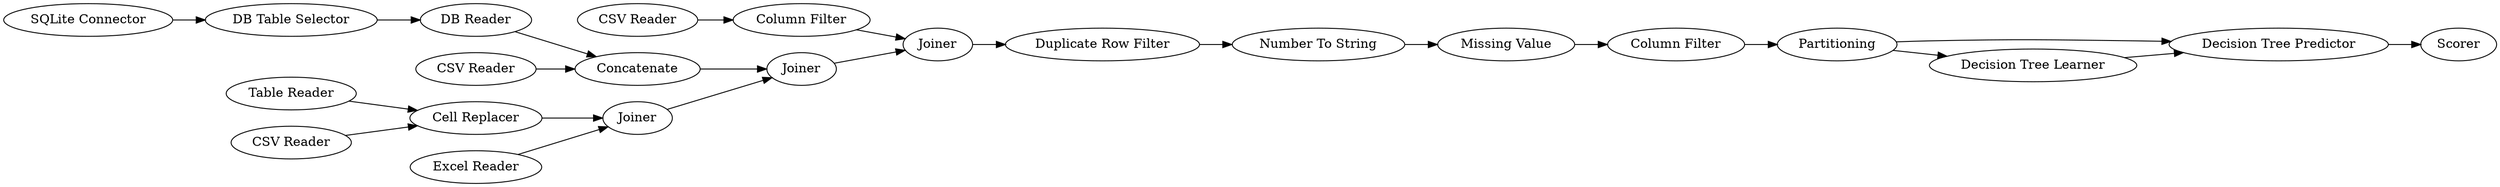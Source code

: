 digraph {
	"2321991696765232510_260" [label=Joiner]
	"2321991696765232510_248" [label="DB Table Selector"]
	"2321991696765232510_254" [label="Column Filter"]
	"2321991696765232510_261" [label=Joiner]
	"-4934737705142609895_244" [label="Decision Tree Predictor"]
	"2321991696765232510_259" [label="Table Reader"]
	"2321991696765232510_262" [label=Joiner]
	"2321991696765232510_129" [label="Cell Replacer"]
	"-4934737705142609895_250" [label="Decision Tree Learner"]
	"-4934737705142609895_247" [label=Partitioning]
	"2321991696765232510_257" [label="Excel Reader"]
	"2321991696765232510_247" [label="DB Reader"]
	"2321991696765232510_250" [label="Number To String"]
	"2321991696765232510_143" [label=Concatenate]
	"2321991696765232510_246" [label="SQLite Connector"]
	"2321991696765232510_249" [label="Duplicate Row Filter"]
	"2321991696765232510_256" [label="CSV Reader"]
	"2321991696765232510_240" [label="Missing Value"]
	"2321991696765232510_258" [label="CSV Reader"]
	"2321991696765232510_253" [label="Column Filter"]
	"-4934737705142609895_251" [label=Scorer]
	"2321991696765232510_255" [label="CSV Reader"]
	"2321991696765232510_257" -> "2321991696765232510_260"
	"2321991696765232510_260" -> "2321991696765232510_261"
	"2321991696765232510_259" -> "2321991696765232510_129"
	"2321991696765232510_253" -> "2321991696765232510_262"
	"2321991696765232510_256" -> "2321991696765232510_129"
	"2321991696765232510_240" -> "2321991696765232510_254"
	"2321991696765232510_258" -> "2321991696765232510_143"
	"2321991696765232510_247" -> "2321991696765232510_143"
	"2321991696765232510_249" -> "2321991696765232510_250"
	"-4934737705142609895_250" -> "-4934737705142609895_244"
	"-4934737705142609895_247" -> "-4934737705142609895_250"
	"2321991696765232510_254" -> "-4934737705142609895_247"
	"-4934737705142609895_247" -> "-4934737705142609895_244"
	"2321991696765232510_261" -> "2321991696765232510_262"
	"2321991696765232510_143" -> "2321991696765232510_261"
	"2321991696765232510_262" -> "2321991696765232510_249"
	"2321991696765232510_129" -> "2321991696765232510_260"
	"-4934737705142609895_244" -> "-4934737705142609895_251"
	"2321991696765232510_250" -> "2321991696765232510_240"
	"2321991696765232510_246" -> "2321991696765232510_248"
	"2321991696765232510_255" -> "2321991696765232510_253"
	"2321991696765232510_248" -> "2321991696765232510_247"
	rankdir=LR
}
